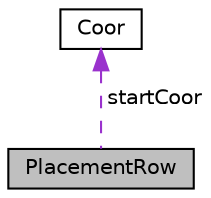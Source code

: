 digraph "PlacementRow"
{
 // LATEX_PDF_SIZE
  edge [fontname="Helvetica",fontsize="10",labelfontname="Helvetica",labelfontsize="10"];
  node [fontname="Helvetica",fontsize="10",shape=record];
  Node1 [label="PlacementRow",height=0.2,width=0.4,color="black", fillcolor="grey75", style="filled", fontcolor="black",tooltip=" "];
  Node2 -> Node1 [dir="back",color="darkorchid3",fontsize="10",style="dashed",label=" startCoor" ,fontname="Helvetica"];
  Node2 [label="Coor",height=0.2,width=0.4,color="black", fillcolor="white", style="filled",URL="$classCoor.html",tooltip=" "];
}
